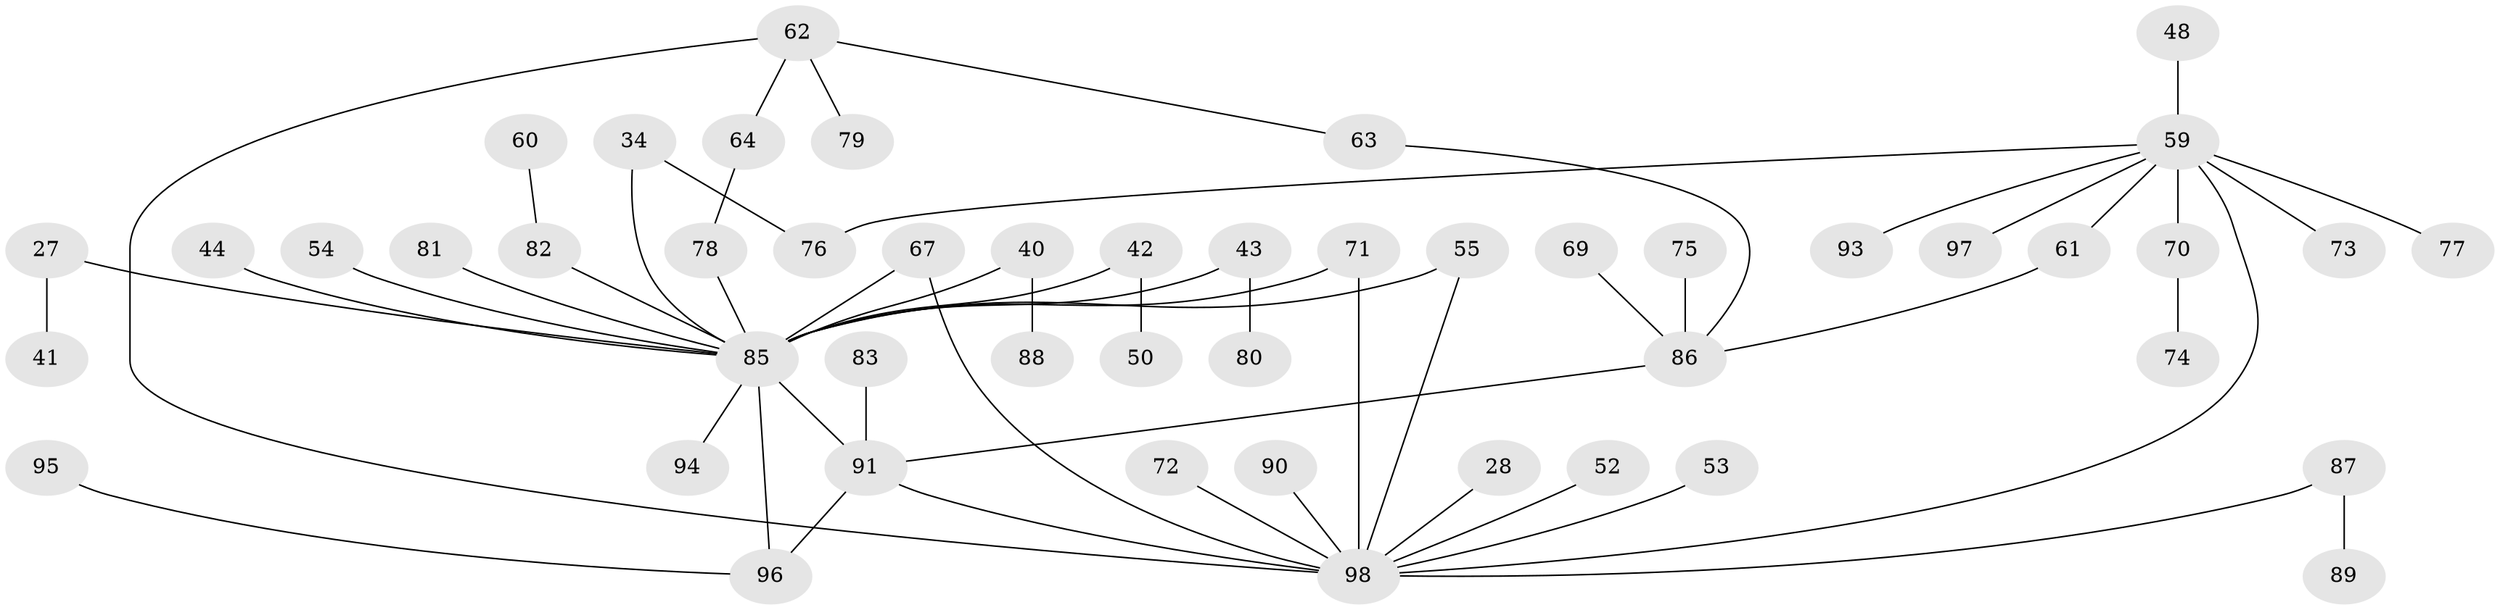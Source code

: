 // original degree distribution, {4: 0.061224489795918366, 6: 0.01020408163265306, 5: 0.05102040816326531, 7: 0.030612244897959183, 2: 0.35714285714285715, 3: 0.12244897959183673, 1: 0.3673469387755102}
// Generated by graph-tools (version 1.1) at 2025/41/03/09/25 04:41:17]
// undirected, 49 vertices, 56 edges
graph export_dot {
graph [start="1"]
  node [color=gray90,style=filled];
  27;
  28;
  34;
  40;
  41;
  42;
  43;
  44;
  48;
  50;
  52;
  53;
  54;
  55;
  59 [super="+32+31+47+36"];
  60;
  61;
  62 [super="+58"];
  63;
  64;
  67 [super="+37+46"];
  69;
  70;
  71 [super="+66+68+65"];
  72;
  73;
  74;
  75;
  76;
  77;
  78;
  79;
  80;
  81 [super="+24"];
  82 [super="+57"];
  83;
  85 [super="+14+16+15+17+22+29"];
  86 [super="+5+30+9+26"];
  87;
  88;
  89;
  90;
  91 [super="+49"];
  93;
  94;
  95;
  96 [super="+39+92"];
  97;
  98 [super="+56+38+51+21+84"];
  27 -- 41;
  27 -- 85;
  28 -- 98;
  34 -- 76;
  34 -- 85;
  40 -- 88;
  40 -- 85;
  42 -- 50;
  42 -- 85;
  43 -- 80;
  43 -- 85;
  44 -- 85;
  48 -- 59;
  52 -- 98;
  53 -- 98;
  54 -- 85;
  55 -- 85;
  55 -- 98;
  59 -- 61;
  59 -- 97;
  59 -- 93;
  59 -- 77;
  59 -- 70;
  59 -- 98 [weight=2];
  59 -- 73;
  59 -- 76;
  60 -- 82;
  61 -- 86;
  62 -- 64;
  62 -- 79;
  62 -- 98;
  62 -- 63;
  63 -- 86;
  64 -- 78;
  67 -- 85;
  67 -- 98;
  69 -- 86;
  70 -- 74;
  71 -- 98 [weight=2];
  71 -- 85;
  72 -- 98;
  75 -- 86;
  78 -- 85;
  81 -- 85;
  82 -- 85;
  83 -- 91;
  85 -- 91 [weight=2];
  85 -- 94;
  85 -- 96;
  86 -- 91;
  87 -- 89;
  87 -- 98;
  90 -- 98;
  91 -- 98 [weight=2];
  91 -- 96;
  95 -- 96;
}
